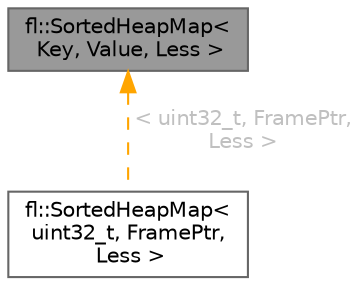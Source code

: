 digraph "fl::SortedHeapMap&lt; Key, Value, Less &gt;"
{
 // INTERACTIVE_SVG=YES
 // LATEX_PDF_SIZE
  bgcolor="transparent";
  edge [fontname=Helvetica,fontsize=10,labelfontname=Helvetica,labelfontsize=10];
  node [fontname=Helvetica,fontsize=10,shape=box,height=0.2,width=0.4];
  Node1 [id="Node000001",label="fl::SortedHeapMap\<\l Key, Value, Less \>",height=0.2,width=0.4,color="gray40", fillcolor="grey60", style="filled", fontcolor="black",tooltip=" "];
  Node1 -> Node2 [id="edge1_Node000001_Node000002",dir="back",color="orange",style="dashed",tooltip=" ",label=" \< uint32_t, FramePtr,\l Less \>",fontcolor="grey" ];
  Node2 [id="Node000002",label="fl::SortedHeapMap\<\l uint32_t, FramePtr,\l Less \>",height=0.2,width=0.4,color="gray40", fillcolor="white", style="filled",URL="$dc/d45/classfl_1_1_sorted_heap_map.html",tooltip=" "];
}
